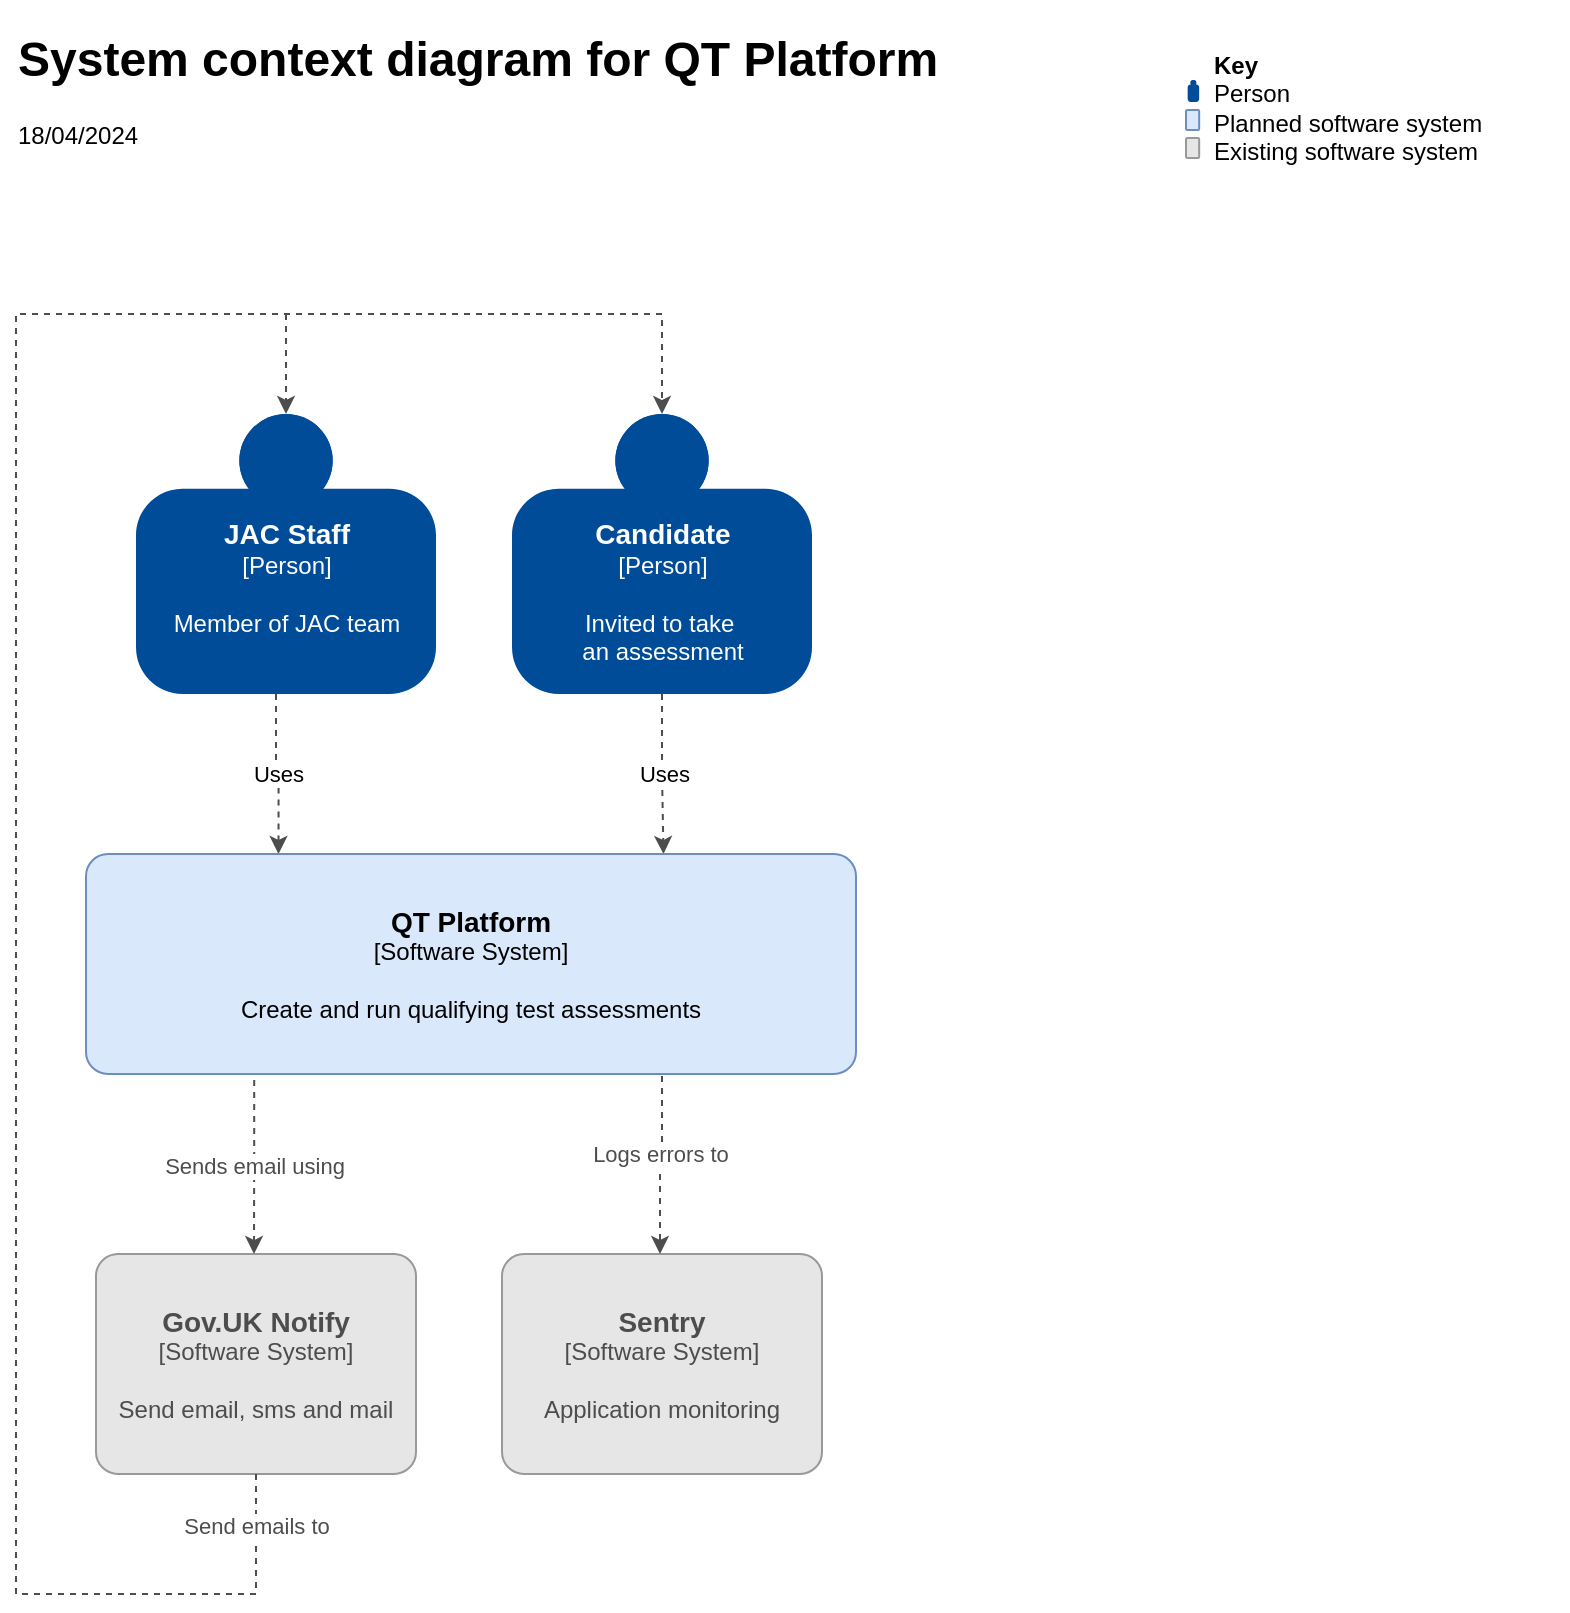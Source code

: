 <mxfile version="24.2.5" type="github" pages="3">
  <diagram id="oyVTfbrthm_-wxzk1ZXb" name="Context">
    <mxGraphModel dx="1865" dy="1247" grid="1" gridSize="10" guides="1" tooltips="1" connect="1" arrows="1" fold="1" page="1" pageScale="1" pageWidth="827" pageHeight="1169" math="0" shadow="0">
      <root>
        <mxCell id="0" />
        <mxCell id="1" parent="0" />
        <mxCell id="NtYJZDPGMn4Rj3Byr3jy-1" value="Uses" style="edgeStyle=orthogonalEdgeStyle;rounded=0;orthogonalLoop=1;jettySize=auto;html=1;dashed=1;endArrow=classic;endFill=1;strokeColor=#4D4D4D;fontColor=#000000;entryX=0.25;entryY=0;entryDx=0;entryDy=0;entryPerimeter=0;" parent="1" source="Yy4u_d4SeMjxJnoAWtQS-2" target="Yy4u_d4SeMjxJnoAWtQS-10" edge="1">
          <mxGeometry relative="1" as="geometry">
            <Array as="points">
              <mxPoint x="160" y="410" />
              <mxPoint x="161" y="410" />
            </Array>
          </mxGeometry>
        </mxCell>
        <mxCell id="Yy4u_d4SeMjxJnoAWtQS-2" value="&lt;div&gt;&lt;font size=&quot;1&quot;&gt;&lt;b style=&quot;font-size: 14px&quot;&gt;JAC Staff&lt;/b&gt;&lt;/font&gt;&lt;/div&gt;&lt;div&gt;[Person]&lt;b&gt;&lt;br&gt;&lt;/b&gt;&lt;/div&gt;&lt;div&gt;&lt;b&gt;&lt;br&gt;&lt;/b&gt;&lt;/div&gt;&lt;div&gt;Member of JAC team&lt;/div&gt;&lt;div&gt;&lt;b&gt;&lt;br&gt;&lt;/b&gt;&lt;/div&gt;" style="html=1;dashed=0;whitespace=wrap;shape=mxgraph.c4.person;align=center;points=[[0.5,0,0],[1,0.5,0],[1,0.75,0],[0.75,1,0],[0.5,1,0],[0.25,1,0],[0,0.75,0],[0,0.5,0]];fillColor=#004C99;fontColor=#FFFFFF;strokeColor=none;" parent="1" vertex="1">
          <mxGeometry x="90" y="230" width="150" height="140" as="geometry" />
        </mxCell>
        <mxCell id="Yy4u_d4SeMjxJnoAWtQS-7" style="edgeStyle=orthogonalEdgeStyle;rounded=0;orthogonalLoop=1;jettySize=auto;html=1;exitX=0.5;exitY=1;exitDx=0;exitDy=0;exitPerimeter=0;" parent="1" source="Yy4u_d4SeMjxJnoAWtQS-2" target="Yy4u_d4SeMjxJnoAWtQS-2" edge="1">
          <mxGeometry relative="1" as="geometry" />
        </mxCell>
        <mxCell id="NtYJZDPGMn4Rj3Byr3jy-10" value="&lt;div&gt;Uses&lt;/div&gt;" style="edgeStyle=orthogonalEdgeStyle;rounded=0;orthogonalLoop=1;jettySize=auto;html=1;dashed=1;endArrow=classic;endFill=1;strokeColor=#4D4D4D;fontColor=#000000;entryX=0.75;entryY=0;entryDx=0;entryDy=0;entryPerimeter=0;" parent="1" source="Yy4u_d4SeMjxJnoAWtQS-8" target="Yy4u_d4SeMjxJnoAWtQS-10" edge="1">
          <mxGeometry relative="1" as="geometry" />
        </mxCell>
        <mxCell id="Yy4u_d4SeMjxJnoAWtQS-8" value="&lt;div&gt;&lt;font size=&quot;1&quot;&gt;&lt;b style=&quot;font-size: 14px&quot;&gt;Candidate&lt;/b&gt;&lt;/font&gt;&lt;/div&gt;&lt;div&gt;[Person]&lt;b&gt;&lt;br&gt;&lt;/b&gt;&lt;/div&gt;&lt;div&gt;&lt;b&gt;&lt;br&gt;&lt;/b&gt;&lt;/div&gt;&lt;div&gt;Invited to take&amp;nbsp;&lt;/div&gt;&lt;div&gt;an assessment&lt;/div&gt;" style="html=1;dashed=0;whitespace=wrap;shape=mxgraph.c4.person;align=center;points=[[0.5,0,0],[1,0.5,0],[1,0.75,0],[0.75,1,0],[0.5,1,0],[0.25,1,0],[0,0.75,0],[0,0.5,0]];fillColor=#004C99;fontColor=#FFFFFF;strokeColor=none;" parent="1" vertex="1">
          <mxGeometry x="278" y="230" width="150" height="140" as="geometry" />
        </mxCell>
        <UserObject label="&lt;font size=&quot;1&quot;&gt;&lt;b style=&quot;font-size: 14px&quot;&gt;QT Platform&lt;br&gt;&lt;/b&gt;&lt;/font&gt;&lt;div&gt;[Software System]&lt;/div&gt;&lt;br&gt;&lt;div&gt;Create and run qualifying test assessments&lt;br&gt;&lt;/div&gt;" id="Yy4u_d4SeMjxJnoAWtQS-10">
          <mxCell style="rounded=1;whiteSpace=wrap;html=1;labelBackgroundColor=none;fillColor=#dae8fc;fontColor=#000000;align=center;arcSize=10;strokeColor=#6c8ebf;points=[[0.25,0,0],[0.5,0,0],[0.75,0,0],[1,0.25,0],[1,0.5,0],[1,0.75,0],[0.75,1,0],[0.5,1,0],[0.25,1,0],[0,0.75,0],[0,0.5,0],[0,0.25,0]];" parent="1" vertex="1">
            <mxGeometry x="65" y="450" width="385" height="110" as="geometry" />
          </mxCell>
        </UserObject>
        <mxCell id="Yy4u_d4SeMjxJnoAWtQS-14" value="&lt;b style=&quot;font-size: 14px&quot;&gt;Gov.UK Notify&lt;br&gt;&lt;/b&gt;&lt;div&gt;[Software System]&lt;/div&gt;&lt;br&gt;&lt;div&gt;Send email, sms and mail&lt;br&gt;&lt;/div&gt;" style="rounded=1;whiteSpace=wrap;html=1;labelBackgroundColor=none;align=center;arcSize=10;points=[[0.25,0,0],[0.5,0,0],[0.75,0,0],[1,0.25,0],[1,0.5,0],[1,0.75,0],[0.75,1,0],[0.5,1,0],[0.25,1,0],[0,0.75,0],[0,0.5,0],[0,0.25,0]];fillColor=#E6E6E6;fontColor=#4D4D4D;strokeColor=#999999;" parent="1" vertex="1">
          <mxGeometry x="70" y="650" width="160" height="110.0" as="geometry" />
        </mxCell>
        <mxCell id="Yy4u_d4SeMjxJnoAWtQS-22" value="" style="endArrow=none;html=1;rounded=0;dashed=1;strokeColor=#4D4D4D;fontColor=#4D4D4D;" parent="1" edge="1">
          <mxGeometry width="50" height="50" relative="1" as="geometry">
            <mxPoint x="353" y="600" as="sourcePoint" />
            <mxPoint x="353" y="560" as="targetPoint" />
            <Array as="points" />
          </mxGeometry>
        </mxCell>
        <mxCell id="Yy4u_d4SeMjxJnoAWtQS-24" value="Sends email using" style="edgeStyle=orthogonalEdgeStyle;rounded=0;orthogonalLoop=1;jettySize=auto;html=1;dashed=1;strokeColor=#4D4D4D;fontColor=#4D4D4D;exitX=0.028;exitY=1.027;exitDx=0;exitDy=0;exitPerimeter=0;" parent="1" edge="1">
          <mxGeometry relative="1" as="geometry">
            <mxPoint x="149.1" y="562.97" as="sourcePoint" />
            <mxPoint x="149" y="650" as="targetPoint" />
            <mxPoint as="offset" />
            <Array as="points">
              <mxPoint x="149" y="600" />
              <mxPoint x="149" y="600" />
            </Array>
          </mxGeometry>
        </mxCell>
        <mxCell id="Yy4u_d4SeMjxJnoAWtQS-25" value="Send emails to" style="endArrow=classic;html=1;edgeStyle=orthogonalEdgeStyle;rounded=0;dashed=1;strokeColor=#4D4D4D;fontColor=#4D4D4D;exitX=0.5;exitY=1;exitDx=0;exitDy=0;exitPerimeter=0;entryX=0.5;entryY=0;entryDx=0;entryDy=0;entryPerimeter=0;" parent="1" source="Yy4u_d4SeMjxJnoAWtQS-14" target="Yy4u_d4SeMjxJnoAWtQS-8" edge="1">
          <mxGeometry x="-0.957" width="50" height="50" relative="1" as="geometry">
            <mxPoint x="400" y="560" as="sourcePoint" />
            <mxPoint x="555" y="230" as="targetPoint" />
            <Array as="points">
              <mxPoint x="150" y="820" />
              <mxPoint x="30" y="820" />
              <mxPoint x="30" y="180" />
              <mxPoint x="353" y="180" />
            </Array>
            <mxPoint as="offset" />
          </mxGeometry>
        </mxCell>
        <mxCell id="Yy4u_d4SeMjxJnoAWtQS-27" value="" style="endArrow=classic;html=1;dashed=1;rounded=0;entryX=0.5;entryY=0;entryDx=0;entryDy=0;entryPerimeter=0;strokeColor=#4D4D4D;fontColor=#4D4D4D;" parent="1" target="Yy4u_d4SeMjxJnoAWtQS-2" edge="1">
          <mxGeometry width="50" height="50" relative="1" as="geometry">
            <mxPoint x="165" y="180" as="sourcePoint" />
            <mxPoint x="145" y="230" as="targetPoint" />
          </mxGeometry>
        </mxCell>
        <mxCell id="Yy4u_d4SeMjxJnoAWtQS-28" value="&lt;b style=&quot;font-size: 14px&quot;&gt;Sentry&lt;br&gt;&lt;/b&gt;&lt;div&gt;[Software System]&lt;/div&gt;&lt;br&gt;&lt;div&gt;Application monitoring&lt;br&gt;&lt;/div&gt;" style="rounded=1;whiteSpace=wrap;html=1;labelBackgroundColor=none;align=center;arcSize=10;points=[[0.25,0,0],[0.5,0,0],[0.75,0,0],[1,0.25,0],[1,0.5,0],[1,0.75,0],[0.75,1,0],[0.5,1,0],[0.25,1,0],[0,0.75,0],[0,0.5,0],[0,0.25,0]];fillColor=#E6E6E6;fontColor=#4D4D4D;strokeColor=#999999;" parent="1" vertex="1">
          <mxGeometry x="273" y="650" width="160" height="110.0" as="geometry" />
        </mxCell>
        <mxCell id="Yy4u_d4SeMjxJnoAWtQS-29" value="Logs errors to" style="endArrow=classic;html=1;dashed=1;rounded=0;strokeColor=#4D4D4D;fontColor=#4D4D4D;" parent="1" edge="1">
          <mxGeometry x="-1" y="-10" width="50" height="50" relative="1" as="geometry">
            <mxPoint x="352" y="610" as="sourcePoint" />
            <mxPoint x="352" y="650" as="targetPoint" />
            <mxPoint x="10" y="-10" as="offset" />
          </mxGeometry>
        </mxCell>
        <mxCell id="Yy4u_d4SeMjxJnoAWtQS-34" value="&lt;h1&gt;System context diagram for QT Platform&lt;br&gt;&lt;/h1&gt;&lt;p&gt;18/04/2024&lt;/p&gt;" style="text;html=1;strokeColor=none;fillColor=none;spacing=5;spacingTop=-20;whiteSpace=wrap;overflow=hidden;rounded=0;align=left;" parent="1" vertex="1">
          <mxGeometry x="26" y="33" width="504" height="70" as="geometry" />
        </mxCell>
        <mxCell id="Yy4u_d4SeMjxJnoAWtQS-47" value="" style="group" parent="1" vertex="1" connectable="0">
          <mxGeometry x="615" y="50" width="191" height="53" as="geometry" />
        </mxCell>
        <mxCell id="Yy4u_d4SeMjxJnoAWtQS-42" value="" style="html=1;dashed=0;whitespace=wrap;shape=mxgraph.c4.person;align=center;points=[[0.5,0,0],[1,0.5,0],[1,0.75,0],[0.75,1,0],[0.5,1,0],[0.25,1,0],[0,0.75,0],[0,0.5,0]];fillColor=#004C99;fontColor=#FFFFFF;strokeColor=none;" parent="Yy4u_d4SeMjxJnoAWtQS-47" vertex="1">
          <mxGeometry x="0.823" y="13" width="5.763" height="11" as="geometry" />
        </mxCell>
        <mxCell id="Yy4u_d4SeMjxJnoAWtQS-43" value="&lt;div&gt;&lt;b&gt;Key&lt;/b&gt;&lt;br&gt;Person&lt;/div&gt;&lt;div&gt;Planned software system&lt;/div&gt;&lt;div&gt;Existing software system&lt;br&gt;&lt;/div&gt;" style="text;html=1;strokeColor=none;fillColor=none;align=left;verticalAlign=middle;whiteSpace=wrap;rounded=0;fontColor=#000000;" parent="Yy4u_d4SeMjxJnoAWtQS-47" vertex="1">
          <mxGeometry x="11.526" width="179.474" height="53" as="geometry" />
        </mxCell>
        <mxCell id="Yy4u_d4SeMjxJnoAWtQS-44" value="" style="rounded=1;whiteSpace=wrap;html=1;labelBackgroundColor=none;fillColor=#dae8fc;fontColor=#000000;align=center;arcSize=10;strokeColor=#6c8ebf;points=[[0.25,0,0],[0.5,0,0],[0.75,0,0],[1,0.25,0],[1,0.5,0],[1,0.75,0],[0.75,1,0],[0.5,1,0],[0.25,1,0],[0,0.75,0],[0,0.5,0],[0,0.25,0]];" parent="Yy4u_d4SeMjxJnoAWtQS-47" vertex="1">
          <mxGeometry y="28" width="6.586" height="10" as="geometry" />
        </mxCell>
        <mxCell id="Yy4u_d4SeMjxJnoAWtQS-46" value="" style="rounded=1;whiteSpace=wrap;html=1;labelBackgroundColor=none;fontColor=#000000;align=center;arcSize=10;points=[[0.25,0,0],[0.5,0,0],[0.75,0,0],[1,0.25,0],[1,0.5,0],[1,0.75,0],[0.75,1,0],[0.5,1,0],[0.25,1,0],[0,0.75,0],[0,0.5,0],[0,0.25,0]];fillColor=#E6E6E6;strokeColor=#999999;" parent="Yy4u_d4SeMjxJnoAWtQS-47" vertex="1">
          <mxGeometry y="42" width="6.586" height="10" as="geometry" />
        </mxCell>
      </root>
    </mxGraphModel>
  </diagram>
  <diagram id="qIHdqA6hKMyGVF0FZv5K" name="Container">
    <mxGraphModel dx="1710" dy="1970" grid="1" gridSize="10" guides="1" tooltips="1" connect="1" arrows="1" fold="1" page="1" pageScale="1" pageWidth="1169" pageHeight="827" math="0" shadow="0">
      <root>
        <mxCell id="qgMI_8nPVHWgDjGu28tY-0" />
        <mxCell id="qgMI_8nPVHWgDjGu28tY-1" parent="qgMI_8nPVHWgDjGu28tY-0" />
        <mxCell id="d4kPaj57CPP4-XgVyVjP-19" value="&lt;div style=&quot;text-align: left ; font-size: 14px&quot;&gt;&lt;font size=&quot;1&quot;&gt;&lt;b style=&quot;font-size: 12px ; line-height: 100%&quot;&gt;QT Platform&lt;/b&gt;&lt;/font&gt;&lt;br&gt;&lt;/div&gt;&lt;div style=&quot;text-align: left&quot;&gt;&lt;font style=&quot;font-size: 10px&quot;&gt;[Software System]&lt;/font&gt;&lt;/div&gt;" style="rounded=1;whiteSpace=wrap;html=1;labelBackgroundColor=none;align=left;arcSize=5;verticalAlign=bottom;points=[[0.25,0,0],[0.5,0,0],[0.75,0,0],[1,0.25,0],[1,0.5,0],[1,0.75,0],[0.75,1,0],[0.5,1,0],[0.25,1,0],[0,0.75,0],[0,0.5,0],[0,0.25,0]];dashed=1;strokeWidth=1;perimeterSpacing=0;spacingLeft=4;spacingBottom=2;strokeColor=#6C8EBF;" parent="qgMI_8nPVHWgDjGu28tY-1" vertex="1">
          <mxGeometry x="90" y="-510" width="840" height="370" as="geometry" />
        </mxCell>
        <mxCell id="d4kPaj57CPP4-XgVyVjP-16" style="edgeStyle=orthogonalEdgeStyle;rounded=0;orthogonalLoop=1;jettySize=auto;html=1;entryX=0.5;entryY=0;entryDx=0;entryDy=0;entryPerimeter=0;dashed=1;endArrow=classic;endFill=1;strokeColor=#4D4D4D;fontColor=#000000;" parent="qgMI_8nPVHWgDjGu28tY-1" source="ME3mW_0argk6ZvIcgB3c-7" target="Z5H9BcT7CgaYJNZk_hKb-2" edge="1">
          <mxGeometry relative="1" as="geometry">
            <Array as="points">
              <mxPoint x="305" y="-340" />
              <mxPoint x="410" y="-340" />
            </Array>
          </mxGeometry>
        </mxCell>
        <mxCell id="ME3mW_0argk6ZvIcgB3c-0" value="Uses" style="edgeStyle=orthogonalEdgeStyle;rounded=0;orthogonalLoop=1;jettySize=auto;html=1;strokeColor=#4D4D4D;fontColor=#4D4D4D;dashed=1;" parent="qgMI_8nPVHWgDjGu28tY-1" source="ME3mW_0argk6ZvIcgB3c-1" target="ME3mW_0argk6ZvIcgB3c-7" edge="1">
          <mxGeometry relative="1" as="geometry">
            <Array as="points">
              <mxPoint x="310" y="-550" />
              <mxPoint x="310" y="-550" />
            </Array>
          </mxGeometry>
        </mxCell>
        <mxCell id="ME3mW_0argk6ZvIcgB3c-1" value="&lt;div&gt;&lt;font size=&quot;1&quot;&gt;&lt;b style=&quot;font-size: 14px&quot;&gt;JAC Staff&lt;/b&gt;&lt;/font&gt;&lt;/div&gt;&lt;div&gt;[Person]&lt;b&gt;&lt;br&gt;&lt;/b&gt;&lt;/div&gt;&lt;div&gt;&lt;b&gt;&lt;br&gt;&lt;/b&gt;&lt;/div&gt;&lt;div&gt;Member of JAC team&lt;/div&gt;&lt;div&gt;&lt;b&gt;&lt;br&gt;&lt;/b&gt;&lt;/div&gt;" style="html=1;dashed=0;whitespace=wrap;shape=mxgraph.c4.person;align=center;points=[[0.5,0,0],[1,0.5,0],[1,0.75,0],[0.75,1,0],[0.5,1,0],[0.25,1,0],[0,0.75,0],[0,0.5,0]];fillColor=#004C99;fontColor=#FFFFFF;strokeColor=none;" parent="qgMI_8nPVHWgDjGu28tY-1" vertex="1">
          <mxGeometry x="235" y="-710" width="150" height="140" as="geometry" />
        </mxCell>
        <mxCell id="ME3mW_0argk6ZvIcgB3c-2" style="edgeStyle=orthogonalEdgeStyle;rounded=0;orthogonalLoop=1;jettySize=auto;html=1;exitX=0.5;exitY=1;exitDx=0;exitDy=0;exitPerimeter=0;" parent="qgMI_8nPVHWgDjGu28tY-1" source="ME3mW_0argk6ZvIcgB3c-1" target="ME3mW_0argk6ZvIcgB3c-1" edge="1">
          <mxGeometry relative="1" as="geometry" />
        </mxCell>
        <mxCell id="ME3mW_0argk6ZvIcgB3c-3" value="&lt;div&gt;Uses&lt;/div&gt;" style="edgeStyle=orthogonalEdgeStyle;rounded=0;orthogonalLoop=1;jettySize=auto;html=1;strokeColor=#4D4D4D;fontColor=#4D4D4D;dashed=1;" parent="qgMI_8nPVHWgDjGu28tY-1" source="ME3mW_0argk6ZvIcgB3c-4" target="ME3mW_0argk6ZvIcgB3c-9" edge="1">
          <mxGeometry relative="1" as="geometry" />
        </mxCell>
        <mxCell id="ME3mW_0argk6ZvIcgB3c-4" value="&lt;div&gt;&lt;font size=&quot;1&quot;&gt;&lt;b style=&quot;font-size: 14px&quot;&gt;Candidate&lt;/b&gt;&lt;/font&gt;&lt;/div&gt;&lt;div&gt;[Person]&lt;b&gt;&lt;br&gt;&lt;/b&gt;&lt;/div&gt;&lt;div&gt;&lt;b&gt;&lt;br&gt;&lt;/b&gt;&lt;/div&gt;&lt;div&gt;Invited to take&amp;nbsp;&lt;/div&gt;&lt;div&gt;an assessment&lt;/div&gt;" style="html=1;dashed=0;whitespace=wrap;shape=mxgraph.c4.person;align=center;points=[[0.5,0,0],[1,0.5,0],[1,0.75,0],[0.75,1,0],[0.5,1,0],[0.25,1,0],[0,0.75,0],[0,0.5,0]];fillColor=#004C99;fontColor=#FFFFFF;strokeColor=none;" parent="qgMI_8nPVHWgDjGu28tY-1" vertex="1">
          <mxGeometry x="435" y="-710" width="150" height="140" as="geometry" />
        </mxCell>
        <mxCell id="d4kPaj57CPP4-XgVyVjP-11" value="Uses&lt;br&gt;[Firebase SDK]" style="edgeStyle=orthogonalEdgeStyle;rounded=0;orthogonalLoop=1;jettySize=auto;html=1;dashed=1;endArrow=classic;endFill=1;strokeColor=#4D4D4D;fontColor=#000000;entryX=0.5;entryY=0;entryDx=0;entryDy=0;entryPerimeter=0;" parent="qgMI_8nPVHWgDjGu28tY-1" source="ME3mW_0argk6ZvIcgB3c-7" target="d4kPaj57CPP4-XgVyVjP-18" edge="1">
          <mxGeometry x="-0.752" relative="1" as="geometry">
            <mxPoint x="200" y="-314" as="targetPoint" />
            <Array as="points">
              <mxPoint x="305" y="-340" />
              <mxPoint x="210" y="-340" />
            </Array>
            <mxPoint as="offset" />
          </mxGeometry>
        </mxCell>
        <mxCell id="oCIllZJ2TLv4YCGPpEvn-2" style="edgeStyle=none;rounded=0;orthogonalLoop=1;jettySize=auto;html=1;exitX=1;exitY=0.75;exitDx=0;exitDy=0;exitPerimeter=0;dashed=1;endArrow=classic;endFill=1;strokeColor=#4D4D4D;fontColor=#000000;entryX=0;entryY=0.5;entryDx=0;entryDy=0;entryPerimeter=0;" parent="qgMI_8nPVHWgDjGu28tY-1" source="ME3mW_0argk6ZvIcgB3c-7" target="ME3mW_0argk6ZvIcgB3c-17" edge="1">
          <mxGeometry relative="1" as="geometry">
            <mxPoint x="970" y="-290" as="targetPoint" />
          </mxGeometry>
        </mxCell>
        <UserObject label="&lt;font size=&quot;1&quot;&gt;&lt;b style=&quot;font-size: 14px&quot;&gt;QT Admin&lt;br&gt;&lt;/b&gt;&lt;/font&gt;&lt;div&gt;[Container: Vue SPA]&lt;/div&gt;&lt;div&gt;&lt;br&gt;&lt;/div&gt;&lt;div&gt;Create and manage qualifying test assessments&lt;br&gt;&lt;/div&gt;" id="ME3mW_0argk6ZvIcgB3c-7">
          <mxCell style="rounded=1;whiteSpace=wrap;html=1;labelBackgroundColor=none;fillColor=#dae8fc;fontColor=#000000;align=center;arcSize=10;strokeColor=#6c8ebf;points=[[0.25,0,0],[0.5,0,0],[0.75,0,0],[1,0.25,0],[1,0.5,0],[1,0.75,0],[0.75,1,0],[0.5,1,0],[0.25,1,0],[0,0.75,0],[0,0.5,0],[0,0.25,0]];" parent="qgMI_8nPVHWgDjGu28tY-1" vertex="1">
            <mxGeometry x="230" y="-490" width="160" height="110.0" as="geometry" />
          </mxCell>
        </UserObject>
        <mxCell id="d4kPaj57CPP4-XgVyVjP-13" style="edgeStyle=orthogonalEdgeStyle;rounded=0;orthogonalLoop=1;jettySize=auto;html=1;entryX=0.5;entryY=0;entryDx=0;entryDy=0;entryPerimeter=0;dashed=1;endArrow=classic;endFill=1;strokeColor=#4D4D4D;fontColor=#000000;" parent="qgMI_8nPVHWgDjGu28tY-1" source="ME3mW_0argk6ZvIcgB3c-9" target="Z5H9BcT7CgaYJNZk_hKb-1" edge="1">
          <mxGeometry relative="1" as="geometry">
            <Array as="points">
              <mxPoint x="510" y="-340" />
              <mxPoint x="610" y="-340" />
            </Array>
          </mxGeometry>
        </mxCell>
        <mxCell id="d4kPaj57CPP4-XgVyVjP-14" value="Uses&lt;br&gt;[Firebase SDK]" style="edgeStyle=orthogonalEdgeStyle;rounded=0;orthogonalLoop=1;jettySize=auto;html=1;dashed=1;endArrow=classic;endFill=1;strokeColor=#4D4D4D;fontColor=#000000;" parent="qgMI_8nPVHWgDjGu28tY-1" source="ME3mW_0argk6ZvIcgB3c-9" target="Z5H9BcT7CgaYJNZk_hKb-2" edge="1">
          <mxGeometry x="-0.767" relative="1" as="geometry">
            <Array as="points">
              <mxPoint x="510" y="-340" />
              <mxPoint x="410" y="-340" />
            </Array>
            <mxPoint as="offset" />
          </mxGeometry>
        </mxCell>
        <mxCell id="oCIllZJ2TLv4YCGPpEvn-1" style="edgeStyle=none;rounded=0;orthogonalLoop=1;jettySize=auto;html=1;exitX=1;exitY=0.75;exitDx=0;exitDy=0;exitPerimeter=0;dashed=1;endArrow=classic;endFill=1;strokeColor=#4D4D4D;fontColor=#000000;entryX=0;entryY=0.5;entryDx=0;entryDy=0;entryPerimeter=0;" parent="qgMI_8nPVHWgDjGu28tY-1" source="ME3mW_0argk6ZvIcgB3c-9" target="ME3mW_0argk6ZvIcgB3c-17" edge="1">
          <mxGeometry relative="1" as="geometry">
            <mxPoint x="1040" y="-390" as="targetPoint" />
            <Array as="points" />
          </mxGeometry>
        </mxCell>
        <mxCell id="wcIvwXbRENTkJkZ9AoZO-0" value="Logs errors to" style="edgeLabel;html=1;align=center;verticalAlign=middle;resizable=0;points=[];" vertex="1" connectable="0" parent="oCIllZJ2TLv4YCGPpEvn-1">
          <mxGeometry x="0.002" y="-1" relative="1" as="geometry">
            <mxPoint x="146" y="30" as="offset" />
          </mxGeometry>
        </mxCell>
        <mxCell id="ME3mW_0argk6ZvIcgB3c-9" value="&lt;font size=&quot;1&quot;&gt;&lt;b style=&quot;font-size: 14px&quot;&gt;QT&lt;/b&gt;&lt;/font&gt;&lt;div&gt;[Container: Vue SPA]&lt;/div&gt;&lt;br&gt;&lt;div&gt;Take a qualifying test assessment&lt;br&gt;&lt;/div&gt;" style="rounded=1;whiteSpace=wrap;html=1;labelBackgroundColor=none;fillColor=#dae8fc;fontColor=#000000;align=center;arcSize=10;strokeColor=#6c8ebf;points=[[0.25,0,0],[0.5,0,0],[0.75,0,0],[1,0.25,0],[1,0.5,0],[1,0.75,0],[0.75,1,0],[0.5,1,0],[0.25,1,0],[0,0.75,0],[0,0.5,0],[0,0.25,0]];" parent="qgMI_8nPVHWgDjGu28tY-1" vertex="1">
          <mxGeometry x="430" y="-490" width="160" height="110.0" as="geometry" />
        </mxCell>
        <mxCell id="ME3mW_0argk6ZvIcgB3c-11" value="&lt;b style=&quot;font-size: 14px&quot;&gt;Gov.UK Notify&lt;br&gt;&lt;/b&gt;&lt;div&gt;[Software System]&lt;/div&gt;&lt;br&gt;&lt;div&gt;Send email, sms and mail&lt;br&gt;&lt;/div&gt;" style="rounded=1;whiteSpace=wrap;html=1;labelBackgroundColor=none;align=center;arcSize=10;points=[[0.25,0,0],[0.5,0,0],[0.75,0,0],[1,0.25,0],[1,0.5,0],[1,0.75,0],[0.75,1,0],[0.5,1,0],[0.25,1,0],[0,0.75,0],[0,0.5,0],[0,0.25,0]];fillColor=#E6E6E6;fontColor=#4D4D4D;strokeColor=#999999;" parent="qgMI_8nPVHWgDjGu28tY-1" vertex="1">
          <mxGeometry x="730" y="-110" width="160" height="110.0" as="geometry" />
        </mxCell>
        <mxCell id="ME3mW_0argk6ZvIcgB3c-14" value="Send emails to" style="endArrow=classic;html=1;edgeStyle=orthogonalEdgeStyle;rounded=0;entryX=0.5;entryY=0;entryDx=0;entryDy=0;entryPerimeter=0;dashed=1;strokeColor=#4D4D4D;fontColor=#4D4D4D;" parent="qgMI_8nPVHWgDjGu28tY-1" source="ME3mW_0argk6ZvIcgB3c-11" target="ME3mW_0argk6ZvIcgB3c-4" edge="1">
          <mxGeometry x="-0.701" width="50" height="50" relative="1" as="geometry">
            <mxPoint x="560" y="-380" as="sourcePoint" />
            <mxPoint x="710" y="-710" as="targetPoint" />
            <Array as="points">
              <mxPoint x="50" y="-80" />
              <mxPoint x="50" y="-750" />
              <mxPoint x="510" y="-750" />
            </Array>
            <mxPoint as="offset" />
          </mxGeometry>
        </mxCell>
        <mxCell id="ME3mW_0argk6ZvIcgB3c-16" value="" style="endArrow=classic;html=1;dashed=1;rounded=0;entryX=0.5;entryY=0;entryDx=0;entryDy=0;entryPerimeter=0;strokeColor=#4D4D4D;fontColor=#4D4D4D;" parent="qgMI_8nPVHWgDjGu28tY-1" target="ME3mW_0argk6ZvIcgB3c-1" edge="1">
          <mxGeometry width="50" height="50" relative="1" as="geometry">
            <mxPoint x="310" y="-750" as="sourcePoint" />
            <mxPoint x="305" y="-710" as="targetPoint" />
          </mxGeometry>
        </mxCell>
        <mxCell id="ME3mW_0argk6ZvIcgB3c-17" value="&lt;b style=&quot;font-size: 14px&quot;&gt;Sentry&lt;br&gt;&lt;/b&gt;&lt;div&gt;[Software System]&lt;/div&gt;&lt;br&gt;&lt;div&gt;Application monitoring&lt;br&gt;&lt;/div&gt;" style="rounded=1;whiteSpace=wrap;html=1;labelBackgroundColor=none;align=center;arcSize=10;points=[[0.25,0,0],[0.5,0,0],[0.75,0,0],[1,0.25,0],[1,0.5,0],[1,0.75,0],[0.75,1,0],[0.5,1,0],[0.25,1,0],[0,0.75,0],[0,0.5,0],[0,0.25,0]];fillColor=#E6E6E6;fontColor=#4D4D4D;strokeColor=#999999;" parent="qgMI_8nPVHWgDjGu28tY-1" vertex="1">
          <mxGeometry x="970" y="-366" width="160" height="110.0" as="geometry" />
        </mxCell>
        <mxCell id="ME3mW_0argk6ZvIcgB3c-23" value="&lt;h1&gt;Container diagram for QT Platform&lt;br&gt;&lt;/h1&gt;&lt;p&gt;18/04/2024&lt;/p&gt;" style="text;html=1;strokeColor=none;fillColor=none;spacing=5;spacingTop=-20;whiteSpace=wrap;overflow=hidden;rounded=0;align=left;" parent="qgMI_8nPVHWgDjGu28tY-1" vertex="1">
          <mxGeometry x="20" y="-817.5" width="470" height="70" as="geometry" />
        </mxCell>
        <mxCell id="ME3mW_0argk6ZvIcgB3c-27" value="" style="group" parent="qgMI_8nPVHWgDjGu28tY-1" vertex="1" connectable="0">
          <mxGeometry x="930" y="-799" width="232" height="53" as="geometry" />
        </mxCell>
        <mxCell id="ME3mW_0argk6ZvIcgB3c-28" value="" style="html=1;dashed=0;whitespace=wrap;shape=mxgraph.c4.person;align=center;points=[[0.5,0,0],[1,0.5,0],[1,0.75,0],[0.75,1,0],[0.5,1,0],[0.25,1,0],[0,0.75,0],[0,0.5,0]];fillColor=#004C99;fontColor=#FFFFFF;strokeColor=none;" parent="ME3mW_0argk6ZvIcgB3c-27" vertex="1">
          <mxGeometry x="1" y="13" width="7" height="11" as="geometry" />
        </mxCell>
        <mxCell id="ME3mW_0argk6ZvIcgB3c-29" value="&lt;div&gt;&lt;b&gt;Key&lt;/b&gt;&lt;br&gt;Person&lt;/div&gt;&lt;div&gt;Planned software system&lt;/div&gt;&lt;div&gt;Existing software system&lt;br&gt;&lt;/div&gt;" style="text;html=1;strokeColor=none;fillColor=none;align=left;verticalAlign=middle;whiteSpace=wrap;rounded=0;fontColor=#000000;" parent="ME3mW_0argk6ZvIcgB3c-27" vertex="1">
          <mxGeometry x="14" width="218" height="53" as="geometry" />
        </mxCell>
        <mxCell id="ME3mW_0argk6ZvIcgB3c-30" value="" style="rounded=1;whiteSpace=wrap;html=1;labelBackgroundColor=none;fillColor=#dae8fc;fontColor=#000000;align=center;arcSize=10;strokeColor=#6c8ebf;points=[[0.25,0,0],[0.5,0,0],[0.75,0,0],[1,0.25,0],[1,0.5,0],[1,0.75,0],[0.75,1,0],[0.5,1,0],[0.25,1,0],[0,0.75,0],[0,0.5,0],[0,0.25,0]];" parent="ME3mW_0argk6ZvIcgB3c-27" vertex="1">
          <mxGeometry y="28" width="8" height="10" as="geometry" />
        </mxCell>
        <mxCell id="ME3mW_0argk6ZvIcgB3c-31" value="" style="rounded=1;whiteSpace=wrap;html=1;labelBackgroundColor=none;fontColor=#000000;align=center;arcSize=10;points=[[0.25,0,0],[0.5,0,0],[0.75,0,0],[1,0.25,0],[1,0.5,0],[1,0.75,0],[0.75,1,0],[0.5,1,0],[0.25,1,0],[0,0.75,0],[0,0.5,0],[0,0.25,0]];fillColor=#E6E6E6;strokeColor=#999999;" parent="ME3mW_0argk6ZvIcgB3c-27" vertex="1">
          <mxGeometry y="42" width="8" height="10" as="geometry" />
        </mxCell>
        <mxCell id="Z5H9BcT7CgaYJNZk_hKb-1" value="&lt;font size=&quot;1&quot;&gt;&lt;b style=&quot;font-size: 14px&quot;&gt;Cloud Storage&lt;br&gt;&lt;/b&gt;&lt;/font&gt;&lt;div&gt;[Container: Firebase / GCP]&lt;br&gt;&lt;/div&gt;&lt;br&gt;&lt;div&gt;Stores documents including assessments&lt;br&gt;&lt;/div&gt;" style="rounded=1;whiteSpace=wrap;html=1;labelBackgroundColor=none;fillColor=#dae8fc;fontColor=#000000;align=center;arcSize=10;strokeColor=#6c8ebf;points=[[0.25,0,0],[0.5,0,0],[0.75,0,0],[1,0.25,0],[1,0.5,0],[1,0.75,0],[0.75,1,0],[0.5,1,0],[0.25,1,0],[0,0.75,0],[0,0.5,0],[0,0.25,0]];" parent="qgMI_8nPVHWgDjGu28tY-1" vertex="1">
          <mxGeometry x="530" y="-299" width="160" height="110.0" as="geometry" />
        </mxCell>
        <mxCell id="Z5H9BcT7CgaYJNZk_hKb-2" value="&lt;font size=&quot;1&quot;&gt;&lt;b style=&quot;font-size: 14px&quot;&gt;Authentication&lt;/b&gt;&lt;/font&gt;&lt;div&gt;[Container: Firebase / GCP]&lt;/div&gt;&lt;br&gt;&lt;div&gt;Google and email authentication&lt;br&gt;&lt;/div&gt;" style="rounded=1;whiteSpace=wrap;html=1;labelBackgroundColor=none;fillColor=#dae8fc;fontColor=#000000;align=center;arcSize=10;strokeColor=#6c8ebf;points=[[0.25,0,0],[0.5,0,0],[0.75,0,0],[1,0.25,0],[1,0.5,0],[1,0.75,0],[0.75,1,0],[0.5,1,0],[0.25,1,0],[0,0.75,0],[0,0.5,0],[0,0.25,0]];" parent="qgMI_8nPVHWgDjGu28tY-1" vertex="1">
          <mxGeometry x="330" y="-299" width="160" height="110.0" as="geometry" />
        </mxCell>
        <mxCell id="H7DVfOk4aFpIhN0DfyVF-0" value="Sends e-mail using&lt;br&gt;[JSON/HTTPS]" style="rounded=0;orthogonalLoop=1;jettySize=auto;html=1;entryX=0.5;entryY=0;entryDx=0;entryDy=0;entryPerimeter=0;dashed=1;endArrow=classic;endFill=1;strokeColor=#4D4D4D;fontColor=#000000;" parent="qgMI_8nPVHWgDjGu28tY-1" source="Z5H9BcT7CgaYJNZk_hKb-3" target="ME3mW_0argk6ZvIcgB3c-11" edge="1">
          <mxGeometry relative="1" as="geometry" />
        </mxCell>
        <mxCell id="Z5H9BcT7CgaYJNZk_hKb-3" value="&lt;font size=&quot;1&quot;&gt;&lt;b style=&quot;font-size: 14px&quot;&gt;Cloud Functions&lt;br&gt;&lt;/b&gt;&lt;/font&gt;&lt;div&gt;[Container: Firebase / GCP]&lt;/div&gt;&lt;br&gt;&lt;div&gt;Callable, scheduled and background functions&lt;br&gt;&lt;/div&gt;" style="rounded=1;whiteSpace=wrap;html=1;labelBackgroundColor=none;fillColor=#dae8fc;fontColor=#000000;align=center;arcSize=10;strokeColor=#6c8ebf;points=[[0.25,0,0],[0.5,0,0],[0.75,0,0],[1,0.25,0],[1,0.5,0],[1,0.75,0],[0.75,1,0],[0.5,1,0],[0.25,1,0],[0,0.75,0],[0,0.5,0],[0,0.25,0]];" parent="qgMI_8nPVHWgDjGu28tY-1" vertex="1">
          <mxGeometry x="730" y="-299" width="160" height="110.0" as="geometry" />
        </mxCell>
        <mxCell id="d4kPaj57CPP4-XgVyVjP-18" value="&lt;font size=&quot;1&quot;&gt;&lt;b&gt;&lt;span style=&quot;font-size: 14px&quot;&gt;Cloud Firestore&lt;br&gt;&lt;/span&gt;&lt;/b&gt;&lt;/font&gt;&lt;div&gt;[Container: Firebase / GCP]&lt;/div&gt;&lt;div&gt;&lt;br&gt;&lt;/div&gt;&lt;div&gt;Stores exercises, applications and related data&lt;br&gt;&lt;/div&gt;" style="rounded=1;whiteSpace=wrap;html=1;labelBackgroundColor=none;fillColor=#dae8fc;fontColor=#000000;align=center;arcSize=10;strokeColor=#6c8ebf;points=[[0.25,0,0],[0.5,0,0],[0.75,0,0],[1,0.25,0],[1,0.5,0],[1,0.75,0],[0.75,1,0],[0.5,1,0],[0.25,1,0],[0,0.75,0],[0,0.5,0],[0,0.25,0]];" parent="qgMI_8nPVHWgDjGu28tY-1" vertex="1">
          <mxGeometry x="130" y="-299" width="160" height="110.0" as="geometry" />
        </mxCell>
        <mxCell id="rX4Qp6W2WeFixLNtLebE-0" value="&lt;font size=&quot;1&quot;&gt;&lt;b style=&quot;font-size: 14px&quot;&gt;API&lt;/b&gt;&lt;/font&gt;&lt;div&gt;[Container: Firebase / GCP]&lt;/div&gt;&lt;br&gt;&lt;div&gt;Create a QT, get scores and responses&lt;br&gt;&lt;/div&gt;" style="rounded=1;whiteSpace=wrap;html=1;labelBackgroundColor=none;fillColor=#dae8fc;fontColor=#000000;align=center;arcSize=10;strokeColor=#6c8ebf;points=[[0.25,0,0],[0.5,0,0],[0.75,0,0],[1,0.25,0],[1,0.5,0],[1,0.75,0],[0.75,1,0],[0.5,1,0],[0.25,1,0],[0,0.75,0],[0,0.5,0],[0,0.25,0]];" vertex="1" parent="qgMI_8nPVHWgDjGu28tY-1">
          <mxGeometry x="630" y="-490" width="160" height="110.0" as="geometry" />
        </mxCell>
        <mxCell id="rX4Qp6W2WeFixLNtLebE-1" style="edgeStyle=orthogonalEdgeStyle;rounded=0;orthogonalLoop=1;jettySize=auto;html=1;entryX=0.5;entryY=0;entryDx=0;entryDy=0;entryPerimeter=0;dashed=1;endArrow=classic;endFill=1;strokeColor=#4D4D4D;fontColor=#000000;exitX=0.5;exitY=1;exitDx=0;exitDy=0;exitPerimeter=0;" edge="1" parent="qgMI_8nPVHWgDjGu28tY-1" source="rX4Qp6W2WeFixLNtLebE-0" target="Z5H9BcT7CgaYJNZk_hKb-3">
          <mxGeometry relative="1" as="geometry">
            <Array as="points">
              <mxPoint x="720" y="-340" />
              <mxPoint x="810" y="-340" />
            </Array>
            <mxPoint x="520" y="-370" as="sourcePoint" />
            <mxPoint x="620" y="-289" as="targetPoint" />
          </mxGeometry>
        </mxCell>
        <mxCell id="rX4Qp6W2WeFixLNtLebE-3" value="Uses&lt;br&gt;[Firebase SDK]" style="edgeStyle=orthogonalEdgeStyle;rounded=0;orthogonalLoop=1;jettySize=auto;html=1;dashed=1;endArrow=classic;endFill=1;strokeColor=#4D4D4D;fontColor=#000000;entryX=0.5;entryY=0;entryDx=0;entryDy=0;entryPerimeter=0;" edge="1" parent="qgMI_8nPVHWgDjGu28tY-1" target="Z5H9BcT7CgaYJNZk_hKb-1">
          <mxGeometry x="-0.889" relative="1" as="geometry">
            <Array as="points">
              <mxPoint x="720" y="-340" />
              <mxPoint x="610" y="-340" />
            </Array>
            <mxPoint as="offset" />
            <mxPoint x="720" y="-370" as="sourcePoint" />
            <mxPoint x="420" y="-289" as="targetPoint" />
          </mxGeometry>
        </mxCell>
      </root>
    </mxGraphModel>
  </diagram>
  <diagram id="bT_P1wNmsNvtsdE23ofJ" name="Component - JO Handover">
    <mxGraphModel dx="893" dy="937" grid="1" gridSize="10" guides="1" tooltips="1" connect="1" arrows="1" fold="1" page="1" pageScale="1" pageWidth="1169" pageHeight="827" math="0" shadow="0">
      <root>
        <mxCell id="FHJdIOdrcoGGSZEKmaiz-0" />
        <mxCell id="FHJdIOdrcoGGSZEKmaiz-1" parent="FHJdIOdrcoGGSZEKmaiz-0" />
        <mxCell id="l-qVIlSCItbgcuTKevTZ-8" value="&lt;div style=&quot;text-align: left&quot;&gt;&lt;b&gt;Digital Platform&amp;nbsp;&lt;/b&gt;[Google Cloud Platform]&lt;/div&gt;" style="rounded=1;whiteSpace=wrap;html=1;labelBackgroundColor=none;align=left;arcSize=5;verticalAlign=bottom;points=[[0.25,0,0],[0.5,0,0],[0.75,0,0],[1,0.25,0],[1,0.5,0],[1,0.75,0],[0.75,1,0],[0.5,1,0],[0.25,1,0],[0,0.75,0],[0,0.5,0],[0,0.25,0]];dashed=1;strokeWidth=1;perimeterSpacing=0;spacingLeft=4;spacingBottom=2;strokeColor=#6C8EBF;fillColor=#DAE8FC;" parent="FHJdIOdrcoGGSZEKmaiz-1" vertex="1">
          <mxGeometry x="80" y="379.25" width="562" height="191.75" as="geometry" />
        </mxCell>
        <mxCell id="Cy7qZm2zSiMHH7NtzJrv-0" value="&lt;div style=&quot;text-align: left&quot;&gt;&lt;font&gt;&lt;b style=&quot;font-size: 12px ; line-height: 100%&quot;&gt;Admin&lt;/b&gt;&lt;b style=&quot;line-height: 100% ; font-size: 14px&quot;&gt;&amp;nbsp;&lt;/b&gt;&lt;/font&gt;&lt;span style=&quot;font-size: 10px&quot;&gt;[Vue SPA]&lt;/span&gt;&lt;/div&gt;" style="rounded=1;whiteSpace=wrap;html=1;labelBackgroundColor=none;align=left;arcSize=5;verticalAlign=bottom;points=[[0.25,0,0],[0.5,0,0],[0.75,0,0],[1,0.25,0],[1,0.5,0],[1,0.75,0],[0.75,1,0],[0.5,1,0],[0.25,1,0],[0,0.75,0],[0,0.5,0],[0,0.25,0]];dashed=1;strokeWidth=1;perimeterSpacing=0;spacingLeft=4;spacingBottom=2;strokeColor=#6C8EBF;fillColor=#DAE8FC;" parent="FHJdIOdrcoGGSZEKmaiz-1" vertex="1">
          <mxGeometry x="81" y="191" width="558" height="120" as="geometry" />
        </mxCell>
        <mxCell id="wQltt1HU87xI8_XSIZWK-16" style="edgeStyle=none;rounded=0;orthogonalLoop=1;jettySize=auto;html=1;dashed=1;startArrow=none;startFill=0;" parent="FHJdIOdrcoGGSZEKmaiz-1" source="wQltt1HU87xI8_XSIZWK-0" target="wQltt1HU87xI8_XSIZWK-1" edge="1">
          <mxGeometry relative="1" as="geometry" />
        </mxCell>
        <mxCell id="wQltt1HU87xI8_XSIZWK-0" value="Exercises&lt;br&gt;list" style="rounded=0;whiteSpace=wrap;html=1;" parent="FHJdIOdrcoGGSZEKmaiz-1" vertex="1">
          <mxGeometry x="132" y="221" width="80" height="60" as="geometry" />
        </mxCell>
        <mxCell id="wQltt1HU87xI8_XSIZWK-17" style="edgeStyle=none;rounded=0;orthogonalLoop=1;jettySize=auto;html=1;dashed=1;startArrow=none;startFill=0;" parent="FHJdIOdrcoGGSZEKmaiz-1" source="wQltt1HU87xI8_XSIZWK-1" target="wQltt1HU87xI8_XSIZWK-2" edge="1">
          <mxGeometry relative="1" as="geometry" />
        </mxCell>
        <mxCell id="wQltt1HU87xI8_XSIZWK-1" value="Exercise" style="rounded=0;whiteSpace=wrap;html=1;" parent="FHJdIOdrcoGGSZEKmaiz-1" vertex="1">
          <mxGeometry x="232" y="221" width="80" height="60" as="geometry" />
        </mxCell>
        <mxCell id="wQltt1HU87xI8_XSIZWK-18" style="edgeStyle=none;rounded=0;orthogonalLoop=1;jettySize=auto;html=1;dashed=1;startArrow=none;startFill=0;" parent="FHJdIOdrcoGGSZEKmaiz-1" source="wQltt1HU87xI8_XSIZWK-2" target="wQltt1HU87xI8_XSIZWK-4" edge="1">
          <mxGeometry relative="1" as="geometry" />
        </mxCell>
        <mxCell id="wQltt1HU87xI8_XSIZWK-2" value="Handover&lt;br&gt;list" style="rounded=0;whiteSpace=wrap;html=1;" parent="FHJdIOdrcoGGSZEKmaiz-1" vertex="1">
          <mxGeometry x="332" y="221" width="80" height="60" as="geometry" />
        </mxCell>
        <mxCell id="wQltt1HU87xI8_XSIZWK-19" style="edgeStyle=none;rounded=0;orthogonalLoop=1;jettySize=auto;html=1;dashed=1;startArrow=none;startFill=0;" parent="FHJdIOdrcoGGSZEKmaiz-1" source="wQltt1HU87xI8_XSIZWK-4" target="wQltt1HU87xI8_XSIZWK-6" edge="1">
          <mxGeometry relative="1" as="geometry" />
        </mxCell>
        <mxCell id="wQltt1HU87xI8_XSIZWK-4" value="Transfer handover&lt;br&gt;data" style="rounded=0;whiteSpace=wrap;html=1;" parent="FHJdIOdrcoGGSZEKmaiz-1" vertex="1">
          <mxGeometry x="432" y="221" width="80" height="60" as="geometry" />
        </mxCell>
        <mxCell id="wQltt1HU87xI8_XSIZWK-6" value="Transfer&lt;br&gt;result" style="rounded=0;whiteSpace=wrap;html=1;" parent="FHJdIOdrcoGGSZEKmaiz-1" vertex="1">
          <mxGeometry x="532" y="221" width="80" height="60" as="geometry" />
        </mxCell>
        <mxCell id="wQltt1HU87xI8_XSIZWK-15" value="&lt;h2&gt;&lt;br&gt;&lt;/h2&gt;" style="text;html=1;strokeColor=none;fillColor=none;align=left;verticalAlign=top;whiteSpace=wrap;rounded=0;" parent="FHJdIOdrcoGGSZEKmaiz-1" vertex="1">
          <mxGeometry x="60" y="160" width="270" height="479" as="geometry" />
        </mxCell>
        <mxCell id="jk-K9ZkFIXfCG3ybhGgG-0" value="[Cloud Firestore]" style="shape=cylinder2;whiteSpace=wrap;html=1;boundedLbl=1;backgroundOutline=1;size=6;dashed=1;verticalAlign=bottom;align=left;strokeColor=#6C8EBF;fillColor=none;" parent="FHJdIOdrcoGGSZEKmaiz-1" vertex="1">
          <mxGeometry x="97" y="401" width="233" height="130" as="geometry" />
        </mxCell>
        <mxCell id="7VYzlniha7YmrVooVvfJ-0" value="&lt;div style=&quot;text-align: left&quot;&gt;[Cloud function]&lt;/div&gt;" style="rounded=1;whiteSpace=wrap;html=1;labelBackgroundColor=none;align=left;arcSize=5;verticalAlign=bottom;points=[[0.25,0,0],[0.5,0,0],[0.75,0,0],[1,0.25,0],[1,0.5,0],[1,0.75,0],[0.75,1,0],[0.5,1,0],[0.25,1,0],[0,0.75,0],[0,0.5,0],[0,0.25,0]];dashed=1;strokeWidth=1;perimeterSpacing=0;spacingLeft=4;spacingBottom=2;strokeColor=#6C8EBF;fillColor=none;" parent="FHJdIOdrcoGGSZEKmaiz-1" vertex="1">
          <mxGeometry x="383" y="401" width="242" height="130" as="geometry" />
        </mxCell>
        <mxCell id="wQltt1HU87xI8_XSIZWK-3" value="transferHandoverData" style="ellipse;whiteSpace=wrap;html=1;" parent="FHJdIOdrcoGGSZEKmaiz-1" vertex="1">
          <mxGeometry x="429" y="434.5" width="150" height="65" as="geometry" />
        </mxCell>
        <mxCell id="jk-K9ZkFIXfCG3ybhGgG-1" style="edgeStyle=none;rounded=0;orthogonalLoop=1;jettySize=auto;html=1;dashed=1;startArrow=classic;startFill=1;endArrow=classic;endFill=1;entryX=0.996;entryY=0.5;entryDx=0;entryDy=0;entryPerimeter=0;exitX=0;exitY=0.5;exitDx=0;exitDy=0;exitPerimeter=0;" parent="FHJdIOdrcoGGSZEKmaiz-1" source="7VYzlniha7YmrVooVvfJ-0" target="jk-K9ZkFIXfCG3ybhGgG-0" edge="1">
          <mxGeometry relative="1" as="geometry">
            <mxPoint x="380" y="477" as="sourcePoint" />
          </mxGeometry>
        </mxCell>
        <mxCell id="l-qVIlSCItbgcuTKevTZ-4" value="" style="group;" parent="FHJdIOdrcoGGSZEKmaiz-1" vertex="1" connectable="0">
          <mxGeometry x="223" y="424.75" width="419" height="130" as="geometry" />
        </mxCell>
        <mxCell id="l-qVIlSCItbgcuTKevTZ-5" value="" style="rounded=0;whiteSpace=wrap;html=1;align=left;" parent="l-qVIlSCItbgcuTKevTZ-4" vertex="1">
          <mxGeometry width="58" height="75" as="geometry" />
        </mxCell>
        <mxCell id="l-qVIlSCItbgcuTKevTZ-6" value="" style="rounded=0;whiteSpace=wrap;html=1;align=left;" parent="l-qVIlSCItbgcuTKevTZ-4" vertex="1">
          <mxGeometry x="4" y="4.5" width="58" height="75" as="geometry" />
        </mxCell>
        <mxCell id="l-qVIlSCItbgcuTKevTZ-7" value="Applications" style="rounded=0;whiteSpace=wrap;html=1;align=left;" parent="l-qVIlSCItbgcuTKevTZ-4" vertex="1">
          <mxGeometry x="8" y="9.5" width="58" height="75" as="geometry" />
        </mxCell>
        <mxCell id="l-qVIlSCItbgcuTKevTZ-9" value="" style="group" parent="FHJdIOdrcoGGSZEKmaiz-1" vertex="1" connectable="0">
          <mxGeometry x="140" y="424.75" width="66" height="84.5" as="geometry" />
        </mxCell>
        <mxCell id="l-qVIlSCItbgcuTKevTZ-2" value="" style="rounded=0;whiteSpace=wrap;html=1;align=left;" parent="l-qVIlSCItbgcuTKevTZ-9" vertex="1">
          <mxGeometry width="58" height="75" as="geometry" />
        </mxCell>
        <mxCell id="l-qVIlSCItbgcuTKevTZ-1" value="" style="rounded=0;whiteSpace=wrap;html=1;align=left;" parent="l-qVIlSCItbgcuTKevTZ-9" vertex="1">
          <mxGeometry x="4" y="4.5" width="58" height="75" as="geometry" />
        </mxCell>
        <mxCell id="l-qVIlSCItbgcuTKevTZ-0" value="Exercises" style="rounded=0;whiteSpace=wrap;html=1;align=left;" parent="l-qVIlSCItbgcuTKevTZ-9" vertex="1">
          <mxGeometry x="8" y="9.5" width="58" height="75" as="geometry" />
        </mxCell>
        <mxCell id="wQltt1HU87xI8_XSIZWK-12" style="edgeStyle=none;rounded=0;orthogonalLoop=1;jettySize=auto;html=1;entryX=0.5;entryY=1;entryDx=0;entryDy=0;dashed=1;" parent="FHJdIOdrcoGGSZEKmaiz-1" source="wQltt1HU87xI8_XSIZWK-3" target="wQltt1HU87xI8_XSIZWK-6" edge="1">
          <mxGeometry relative="1" as="geometry" />
        </mxCell>
        <mxCell id="wQltt1HU87xI8_XSIZWK-11" value="Calls transferHandoverData cloud function&lt;br&gt;[Firebase SDK, Authenticated]" style="rounded=0;orthogonalLoop=1;jettySize=auto;html=1;dashed=1;exitX=0.5;exitY=1;exitDx=0;exitDy=0;entryX=0.5;entryY=0;entryDx=0;entryDy=0;" parent="FHJdIOdrcoGGSZEKmaiz-1" source="wQltt1HU87xI8_XSIZWK-4" target="wQltt1HU87xI8_XSIZWK-3" edge="1">
          <mxGeometry relative="1" as="geometry">
            <mxPoint x="392" y="401" as="targetPoint" />
          </mxGeometry>
        </mxCell>
        <mxCell id="_ZTETtyVzC4-YtSqnYLp-0" value="Uses" style="edgeStyle=none;rounded=0;orthogonalLoop=1;jettySize=auto;html=1;dashed=1;startArrow=none;startFill=0;endArrow=classic;endFill=1;" parent="FHJdIOdrcoGGSZEKmaiz-1" source="lX81kTQ5WUVa666wcs8d-0" edge="1">
          <mxGeometry x="-0.184" relative="1" as="geometry">
            <mxPoint x="360" y="190" as="targetPoint" />
            <mxPoint as="offset" />
          </mxGeometry>
        </mxCell>
        <mxCell id="lX81kTQ5WUVa666wcs8d-0" value="&lt;div&gt;&lt;font style=&quot;font-size: 12px&quot;&gt;&lt;b&gt;JAC Staff&lt;/b&gt;&lt;/font&gt;&lt;/div&gt;&lt;div&gt;&lt;b&gt;&lt;br&gt;&lt;/b&gt;&lt;/div&gt;" style="html=1;dashed=0;whitespace=wrap;shape=mxgraph.c4.person;align=center;points=[[0.5,0,0],[1,0.5,0],[1,0.75,0],[0.75,1,0],[0.5,1,0],[0.25,1,0],[0,0.75,0],[0,0.5,0]];fillColor=#004C99;fontColor=#FFFFFF;strokeColor=none;" parent="FHJdIOdrcoGGSZEKmaiz-1" vertex="1">
          <mxGeometry x="322.5" y="41" width="75" height="100" as="geometry" />
        </mxCell>
        <mxCell id="fXgWsGPFsmEE3yL_V0f3-1" value="&lt;div style=&quot;text-align: left&quot;&gt;&lt;font&gt;&lt;b style=&quot;font-size: 12px ; line-height: 100%&quot;&gt;Judicial Office&lt;/b&gt;&lt;b style=&quot;line-height: 100% ; font-size: 14px&quot;&gt;&amp;nbsp;&lt;/b&gt;&lt;/font&gt;&lt;span style=&quot;font-size: 10px&quot;&gt;[Organisation]&lt;/span&gt;&lt;/div&gt;" style="rounded=1;whiteSpace=wrap;html=1;labelBackgroundColor=none;align=left;arcSize=5;verticalAlign=bottom;points=[[0.25,0,0],[0.5,0,0],[0.75,0,0],[1,0.25,0],[1,0.5,0],[1,0.75,0],[0.75,1,0],[0.5,1,0],[0.25,1,0],[0,0.75,0],[0,0.5,0],[0,0.25,0]];dashed=1;strokeWidth=1;perimeterSpacing=0;spacingLeft=4;spacingBottom=2;fillColor=#E6E6E6;strokeColor=#808080;" vertex="1" parent="FHJdIOdrcoGGSZEKmaiz-1">
          <mxGeometry x="83" y="630" width="558" height="150" as="geometry" />
        </mxCell>
        <mxCell id="fXgWsGPFsmEE3yL_V0f3-0" value="&lt;div&gt;&lt;font style=&quot;font-size: 12px&quot;&gt;&lt;b&gt;JO Staff&lt;/b&gt;&lt;/font&gt;&lt;/div&gt;&lt;div&gt;&lt;b&gt;&lt;br&gt;&lt;/b&gt;&lt;/div&gt;" style="html=1;dashed=0;whitespace=wrap;shape=mxgraph.c4.person;align=center;points=[[0.5,0,0],[1,0.5,0],[1,0.75,0],[0.75,1,0],[0.5,1,0],[0.25,1,0],[0,0.75,0],[0,0.5,0]];fontColor=#FFFFFF;strokeColor=none;fillColor=#999999;" vertex="1" parent="FHJdIOdrcoGGSZEKmaiz-1">
          <mxGeometry x="321.5" y="670" width="75" height="100" as="geometry" />
        </mxCell>
        <mxCell id="wQltt1HU87xI8_XSIZWK-7" value="&lt;div style=&quot;text-align: left ; font-size: 14px&quot;&gt;&lt;font size=&quot;1&quot;&gt;&lt;b style=&quot;font-size: 12px ; line-height: 100%&quot;&gt;eHR ATS&lt;/b&gt;&lt;span style=&quot;font-size: 12px ; line-height: 100%&quot;&gt; [API]&lt;/span&gt;&lt;/font&gt;&lt;/div&gt;" style="rounded=1;whiteSpace=wrap;html=1;labelBackgroundColor=none;align=left;arcSize=5;verticalAlign=bottom;points=[[0.25,0,0],[0.5,0,0],[0.75,0,0],[1,0.25,0],[1,0.5,0],[1,0.75,0],[0.75,1,0],[0.5,1,0],[0.25,1,0],[0,0.75,0],[0,0.5,0],[0,0.25,0]];dashed=1;strokeWidth=1;perimeterSpacing=0;spacingLeft=4;spacingBottom=2;fillColor=#E6E6E6;strokeColor=#666666;" parent="FHJdIOdrcoGGSZEKmaiz-1" vertex="1">
          <mxGeometry x="387.5" y="642" width="231" height="28" as="geometry" />
        </mxCell>
        <mxCell id="wQltt1HU87xI8_XSIZWK-14" value="Sends handover data&lt;br&gt;[HTTPS&amp;nbsp;(Static IP)]" style="edgeStyle=none;rounded=0;orthogonalLoop=1;jettySize=auto;html=1;dashed=1;startArrow=classic;startFill=1;exitX=0.5;exitY=1;exitDx=0;exitDy=0;" parent="FHJdIOdrcoGGSZEKmaiz-1" source="wQltt1HU87xI8_XSIZWK-3" target="wQltt1HU87xI8_XSIZWK-7" edge="1">
          <mxGeometry x="0.177" relative="1" as="geometry">
            <mxPoint as="offset" />
          </mxGeometry>
        </mxCell>
      </root>
    </mxGraphModel>
  </diagram>
</mxfile>
